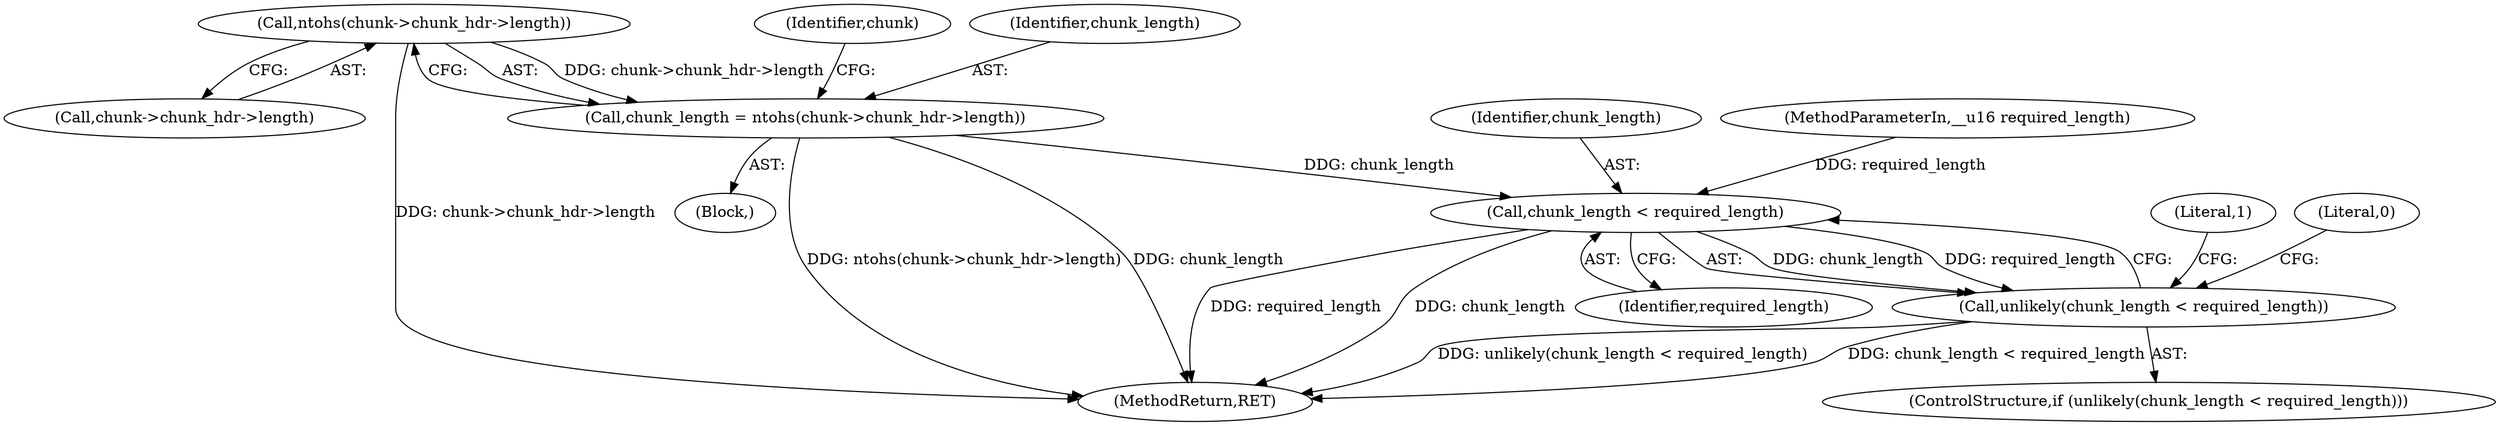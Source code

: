 digraph "0_linux_26b87c7881006311828bb0ab271a551a62dcceb4_0@pointer" {
"1000108" [label="(Call,ntohs(chunk->chunk_hdr->length))"];
"1000106" [label="(Call,chunk_length = ntohs(chunk->chunk_hdr->length))"];
"1000123" [label="(Call,chunk_length < required_length)"];
"1000122" [label="(Call,unlikely(chunk_length < required_length))"];
"1000129" [label="(Literal,1)"];
"1000122" [label="(Call,unlikely(chunk_length < required_length))"];
"1000117" [label="(Identifier,chunk)"];
"1000106" [label="(Call,chunk_length = ntohs(chunk->chunk_hdr->length))"];
"1000123" [label="(Call,chunk_length < required_length)"];
"1000121" [label="(ControlStructure,if (unlikely(chunk_length < required_length)))"];
"1000124" [label="(Identifier,chunk_length)"];
"1000108" [label="(Call,ntohs(chunk->chunk_hdr->length))"];
"1000109" [label="(Call,chunk->chunk_hdr->length)"];
"1000125" [label="(Identifier,required_length)"];
"1000127" [label="(Literal,0)"];
"1000107" [label="(Identifier,chunk_length)"];
"1000130" [label="(MethodReturn,RET)"];
"1000103" [label="(MethodParameterIn,__u16 required_length)"];
"1000104" [label="(Block,)"];
"1000108" -> "1000106"  [label="AST: "];
"1000108" -> "1000109"  [label="CFG: "];
"1000109" -> "1000108"  [label="AST: "];
"1000106" -> "1000108"  [label="CFG: "];
"1000108" -> "1000130"  [label="DDG: chunk->chunk_hdr->length"];
"1000108" -> "1000106"  [label="DDG: chunk->chunk_hdr->length"];
"1000106" -> "1000104"  [label="AST: "];
"1000107" -> "1000106"  [label="AST: "];
"1000117" -> "1000106"  [label="CFG: "];
"1000106" -> "1000130"  [label="DDG: ntohs(chunk->chunk_hdr->length)"];
"1000106" -> "1000130"  [label="DDG: chunk_length"];
"1000106" -> "1000123"  [label="DDG: chunk_length"];
"1000123" -> "1000122"  [label="AST: "];
"1000123" -> "1000125"  [label="CFG: "];
"1000124" -> "1000123"  [label="AST: "];
"1000125" -> "1000123"  [label="AST: "];
"1000122" -> "1000123"  [label="CFG: "];
"1000123" -> "1000130"  [label="DDG: required_length"];
"1000123" -> "1000130"  [label="DDG: chunk_length"];
"1000123" -> "1000122"  [label="DDG: chunk_length"];
"1000123" -> "1000122"  [label="DDG: required_length"];
"1000103" -> "1000123"  [label="DDG: required_length"];
"1000122" -> "1000121"  [label="AST: "];
"1000127" -> "1000122"  [label="CFG: "];
"1000129" -> "1000122"  [label="CFG: "];
"1000122" -> "1000130"  [label="DDG: chunk_length < required_length"];
"1000122" -> "1000130"  [label="DDG: unlikely(chunk_length < required_length)"];
}
